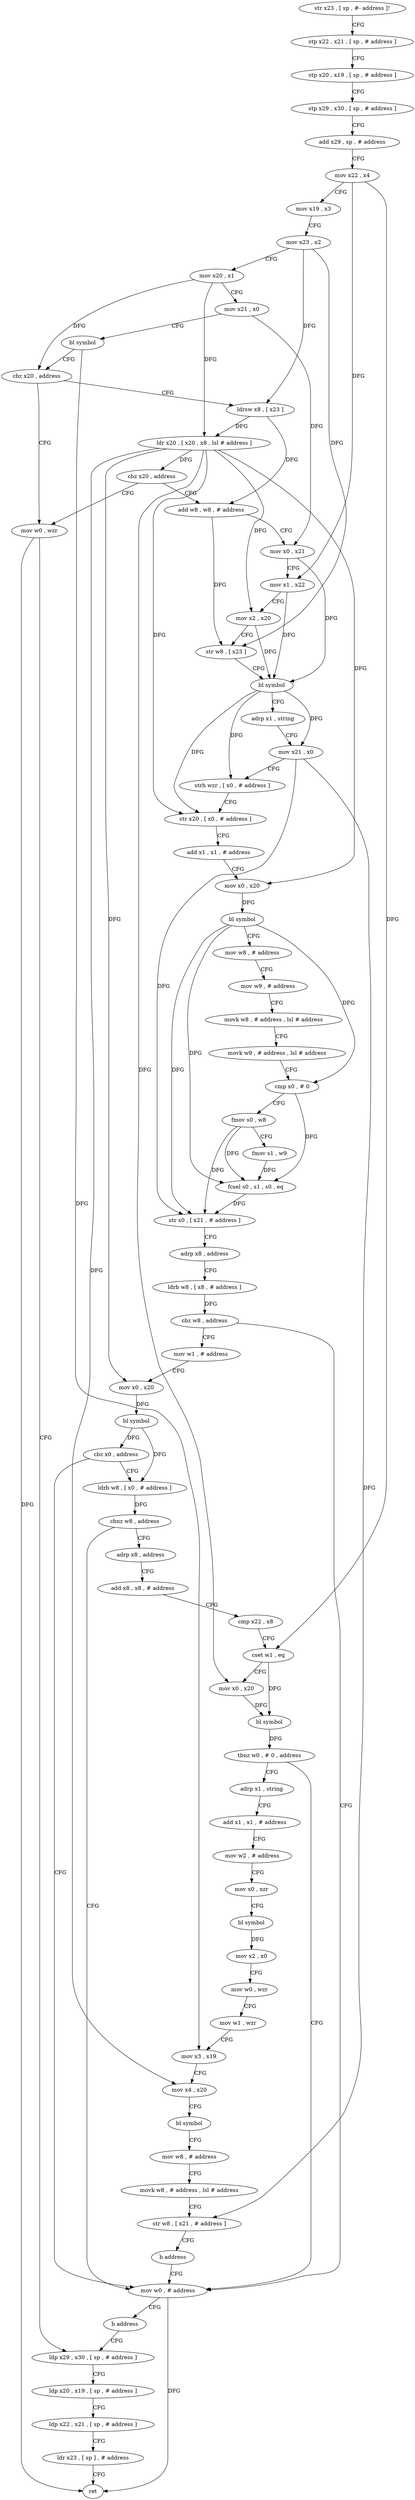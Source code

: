 digraph "func" {
"4256820" [label = "str x23 , [ sp , #- address ]!" ]
"4256824" [label = "stp x22 , x21 , [ sp , # address ]" ]
"4256828" [label = "stp x20 , x19 , [ sp , # address ]" ]
"4256832" [label = "stp x29 , x30 , [ sp , # address ]" ]
"4256836" [label = "add x29 , sp , # address" ]
"4256840" [label = "mov x22 , x4" ]
"4256844" [label = "mov x19 , x3" ]
"4256848" [label = "mov x23 , x2" ]
"4256852" [label = "mov x20 , x1" ]
"4256856" [label = "mov x21 , x0" ]
"4256860" [label = "bl symbol" ]
"4256864" [label = "cbz x20 , address" ]
"4256988" [label = "mov w0 , wzr" ]
"4256868" [label = "ldrsw x8 , [ x23 ]" ]
"4256992" [label = "ldp x29 , x30 , [ sp , # address ]" ]
"4256872" [label = "ldr x20 , [ x20 , x8 , lsl # address ]" ]
"4256876" [label = "cbz x20 , address" ]
"4256880" [label = "add w8 , w8 , # address" ]
"4256884" [label = "mov x0 , x21" ]
"4256888" [label = "mov x1 , x22" ]
"4256892" [label = "mov x2 , x20" ]
"4256896" [label = "str w8 , [ x23 ]" ]
"4256900" [label = "bl symbol" ]
"4256904" [label = "adrp x1 , string" ]
"4256908" [label = "mov x21 , x0" ]
"4256912" [label = "strh wzr , [ x0 , # address ]" ]
"4256916" [label = "str x20 , [ x0 , # address ]" ]
"4256920" [label = "add x1 , x1 , # address" ]
"4256924" [label = "mov x0 , x20" ]
"4256928" [label = "bl symbol" ]
"4256932" [label = "mov w8 , # address" ]
"4256936" [label = "mov w9 , # address" ]
"4256940" [label = "movk w8 , # address , lsl # address" ]
"4256944" [label = "movk w9 , # address , lsl # address" ]
"4256948" [label = "cmp x0 , # 0" ]
"4256952" [label = "fmov s0 , w8" ]
"4256956" [label = "fmov s1 , w9" ]
"4256960" [label = "fcsel s0 , s1 , s0 , eq" ]
"4256964" [label = "str s0 , [ x21 , # address ]" ]
"4256968" [label = "adrp x8 , address" ]
"4256972" [label = "ldrb w8 , [ x8 , # address ]" ]
"4256976" [label = "cbz w8 , address" ]
"4257012" [label = "mov w1 , # address" ]
"4256980" [label = "mov w0 , # address" ]
"4257016" [label = "mov x0 , x20" ]
"4257020" [label = "bl symbol" ]
"4257024" [label = "cbz x0 , address" ]
"4257028" [label = "ldrb w8 , [ x0 , # address ]" ]
"4256984" [label = "b address" ]
"4257032" [label = "cbnz w8 , address" ]
"4257036" [label = "adrp x8 , address" ]
"4256996" [label = "ldp x20 , x19 , [ sp , # address ]" ]
"4257000" [label = "ldp x22 , x21 , [ sp , # address ]" ]
"4257004" [label = "ldr x23 , [ sp ] , # address" ]
"4257008" [label = "ret" ]
"4257040" [label = "add x8 , x8 , # address" ]
"4257044" [label = "cmp x22 , x8" ]
"4257048" [label = "cset w1 , eq" ]
"4257052" [label = "mov x0 , x20" ]
"4257056" [label = "bl symbol" ]
"4257060" [label = "tbnz w0 , # 0 , address" ]
"4257064" [label = "adrp x1 , string" ]
"4257068" [label = "add x1 , x1 , # address" ]
"4257072" [label = "mov w2 , # address" ]
"4257076" [label = "mov x0 , xzr" ]
"4257080" [label = "bl symbol" ]
"4257084" [label = "mov x2 , x0" ]
"4257088" [label = "mov w0 , wzr" ]
"4257092" [label = "mov w1 , wzr" ]
"4257096" [label = "mov x3 , x19" ]
"4257100" [label = "mov x4 , x20" ]
"4257104" [label = "bl symbol" ]
"4257108" [label = "mov w8 , # address" ]
"4257112" [label = "movk w8 , # address , lsl # address" ]
"4257116" [label = "str w8 , [ x21 , # address ]" ]
"4257120" [label = "b address" ]
"4256820" -> "4256824" [ label = "CFG" ]
"4256824" -> "4256828" [ label = "CFG" ]
"4256828" -> "4256832" [ label = "CFG" ]
"4256832" -> "4256836" [ label = "CFG" ]
"4256836" -> "4256840" [ label = "CFG" ]
"4256840" -> "4256844" [ label = "CFG" ]
"4256840" -> "4256888" [ label = "DFG" ]
"4256840" -> "4257048" [ label = "DFG" ]
"4256844" -> "4256848" [ label = "CFG" ]
"4256848" -> "4256852" [ label = "CFG" ]
"4256848" -> "4256868" [ label = "DFG" ]
"4256848" -> "4256896" [ label = "DFG" ]
"4256852" -> "4256856" [ label = "CFG" ]
"4256852" -> "4256864" [ label = "DFG" ]
"4256852" -> "4256872" [ label = "DFG" ]
"4256856" -> "4256860" [ label = "CFG" ]
"4256856" -> "4256884" [ label = "DFG" ]
"4256860" -> "4256864" [ label = "CFG" ]
"4256860" -> "4257096" [ label = "DFG" ]
"4256864" -> "4256988" [ label = "CFG" ]
"4256864" -> "4256868" [ label = "CFG" ]
"4256988" -> "4256992" [ label = "CFG" ]
"4256988" -> "4257008" [ label = "DFG" ]
"4256868" -> "4256872" [ label = "DFG" ]
"4256868" -> "4256880" [ label = "DFG" ]
"4256992" -> "4256996" [ label = "CFG" ]
"4256872" -> "4256876" [ label = "DFG" ]
"4256872" -> "4256892" [ label = "DFG" ]
"4256872" -> "4256916" [ label = "DFG" ]
"4256872" -> "4256924" [ label = "DFG" ]
"4256872" -> "4257016" [ label = "DFG" ]
"4256872" -> "4257052" [ label = "DFG" ]
"4256872" -> "4257100" [ label = "DFG" ]
"4256876" -> "4256988" [ label = "CFG" ]
"4256876" -> "4256880" [ label = "CFG" ]
"4256880" -> "4256884" [ label = "CFG" ]
"4256880" -> "4256896" [ label = "DFG" ]
"4256884" -> "4256888" [ label = "CFG" ]
"4256884" -> "4256900" [ label = "DFG" ]
"4256888" -> "4256892" [ label = "CFG" ]
"4256888" -> "4256900" [ label = "DFG" ]
"4256892" -> "4256896" [ label = "CFG" ]
"4256892" -> "4256900" [ label = "DFG" ]
"4256896" -> "4256900" [ label = "CFG" ]
"4256900" -> "4256904" [ label = "CFG" ]
"4256900" -> "4256908" [ label = "DFG" ]
"4256900" -> "4256912" [ label = "DFG" ]
"4256900" -> "4256916" [ label = "DFG" ]
"4256904" -> "4256908" [ label = "CFG" ]
"4256908" -> "4256912" [ label = "CFG" ]
"4256908" -> "4256964" [ label = "DFG" ]
"4256908" -> "4257116" [ label = "DFG" ]
"4256912" -> "4256916" [ label = "CFG" ]
"4256916" -> "4256920" [ label = "CFG" ]
"4256920" -> "4256924" [ label = "CFG" ]
"4256924" -> "4256928" [ label = "DFG" ]
"4256928" -> "4256932" [ label = "CFG" ]
"4256928" -> "4256948" [ label = "DFG" ]
"4256928" -> "4256960" [ label = "DFG" ]
"4256928" -> "4256964" [ label = "DFG" ]
"4256932" -> "4256936" [ label = "CFG" ]
"4256936" -> "4256940" [ label = "CFG" ]
"4256940" -> "4256944" [ label = "CFG" ]
"4256944" -> "4256948" [ label = "CFG" ]
"4256948" -> "4256952" [ label = "CFG" ]
"4256948" -> "4256960" [ label = "DFG" ]
"4256952" -> "4256956" [ label = "CFG" ]
"4256952" -> "4256960" [ label = "DFG" ]
"4256952" -> "4256964" [ label = "DFG" ]
"4256956" -> "4256960" [ label = "DFG" ]
"4256960" -> "4256964" [ label = "DFG" ]
"4256964" -> "4256968" [ label = "CFG" ]
"4256968" -> "4256972" [ label = "CFG" ]
"4256972" -> "4256976" [ label = "DFG" ]
"4256976" -> "4257012" [ label = "CFG" ]
"4256976" -> "4256980" [ label = "CFG" ]
"4257012" -> "4257016" [ label = "CFG" ]
"4256980" -> "4256984" [ label = "CFG" ]
"4256980" -> "4257008" [ label = "DFG" ]
"4257016" -> "4257020" [ label = "DFG" ]
"4257020" -> "4257024" [ label = "DFG" ]
"4257020" -> "4257028" [ label = "DFG" ]
"4257024" -> "4256980" [ label = "CFG" ]
"4257024" -> "4257028" [ label = "CFG" ]
"4257028" -> "4257032" [ label = "DFG" ]
"4256984" -> "4256992" [ label = "CFG" ]
"4257032" -> "4256980" [ label = "CFG" ]
"4257032" -> "4257036" [ label = "CFG" ]
"4257036" -> "4257040" [ label = "CFG" ]
"4256996" -> "4257000" [ label = "CFG" ]
"4257000" -> "4257004" [ label = "CFG" ]
"4257004" -> "4257008" [ label = "CFG" ]
"4257040" -> "4257044" [ label = "CFG" ]
"4257044" -> "4257048" [ label = "CFG" ]
"4257048" -> "4257052" [ label = "CFG" ]
"4257048" -> "4257056" [ label = "DFG" ]
"4257052" -> "4257056" [ label = "DFG" ]
"4257056" -> "4257060" [ label = "DFG" ]
"4257060" -> "4256980" [ label = "CFG" ]
"4257060" -> "4257064" [ label = "CFG" ]
"4257064" -> "4257068" [ label = "CFG" ]
"4257068" -> "4257072" [ label = "CFG" ]
"4257072" -> "4257076" [ label = "CFG" ]
"4257076" -> "4257080" [ label = "CFG" ]
"4257080" -> "4257084" [ label = "DFG" ]
"4257084" -> "4257088" [ label = "CFG" ]
"4257088" -> "4257092" [ label = "CFG" ]
"4257092" -> "4257096" [ label = "CFG" ]
"4257096" -> "4257100" [ label = "CFG" ]
"4257100" -> "4257104" [ label = "CFG" ]
"4257104" -> "4257108" [ label = "CFG" ]
"4257108" -> "4257112" [ label = "CFG" ]
"4257112" -> "4257116" [ label = "CFG" ]
"4257116" -> "4257120" [ label = "CFG" ]
"4257120" -> "4256980" [ label = "CFG" ]
}
